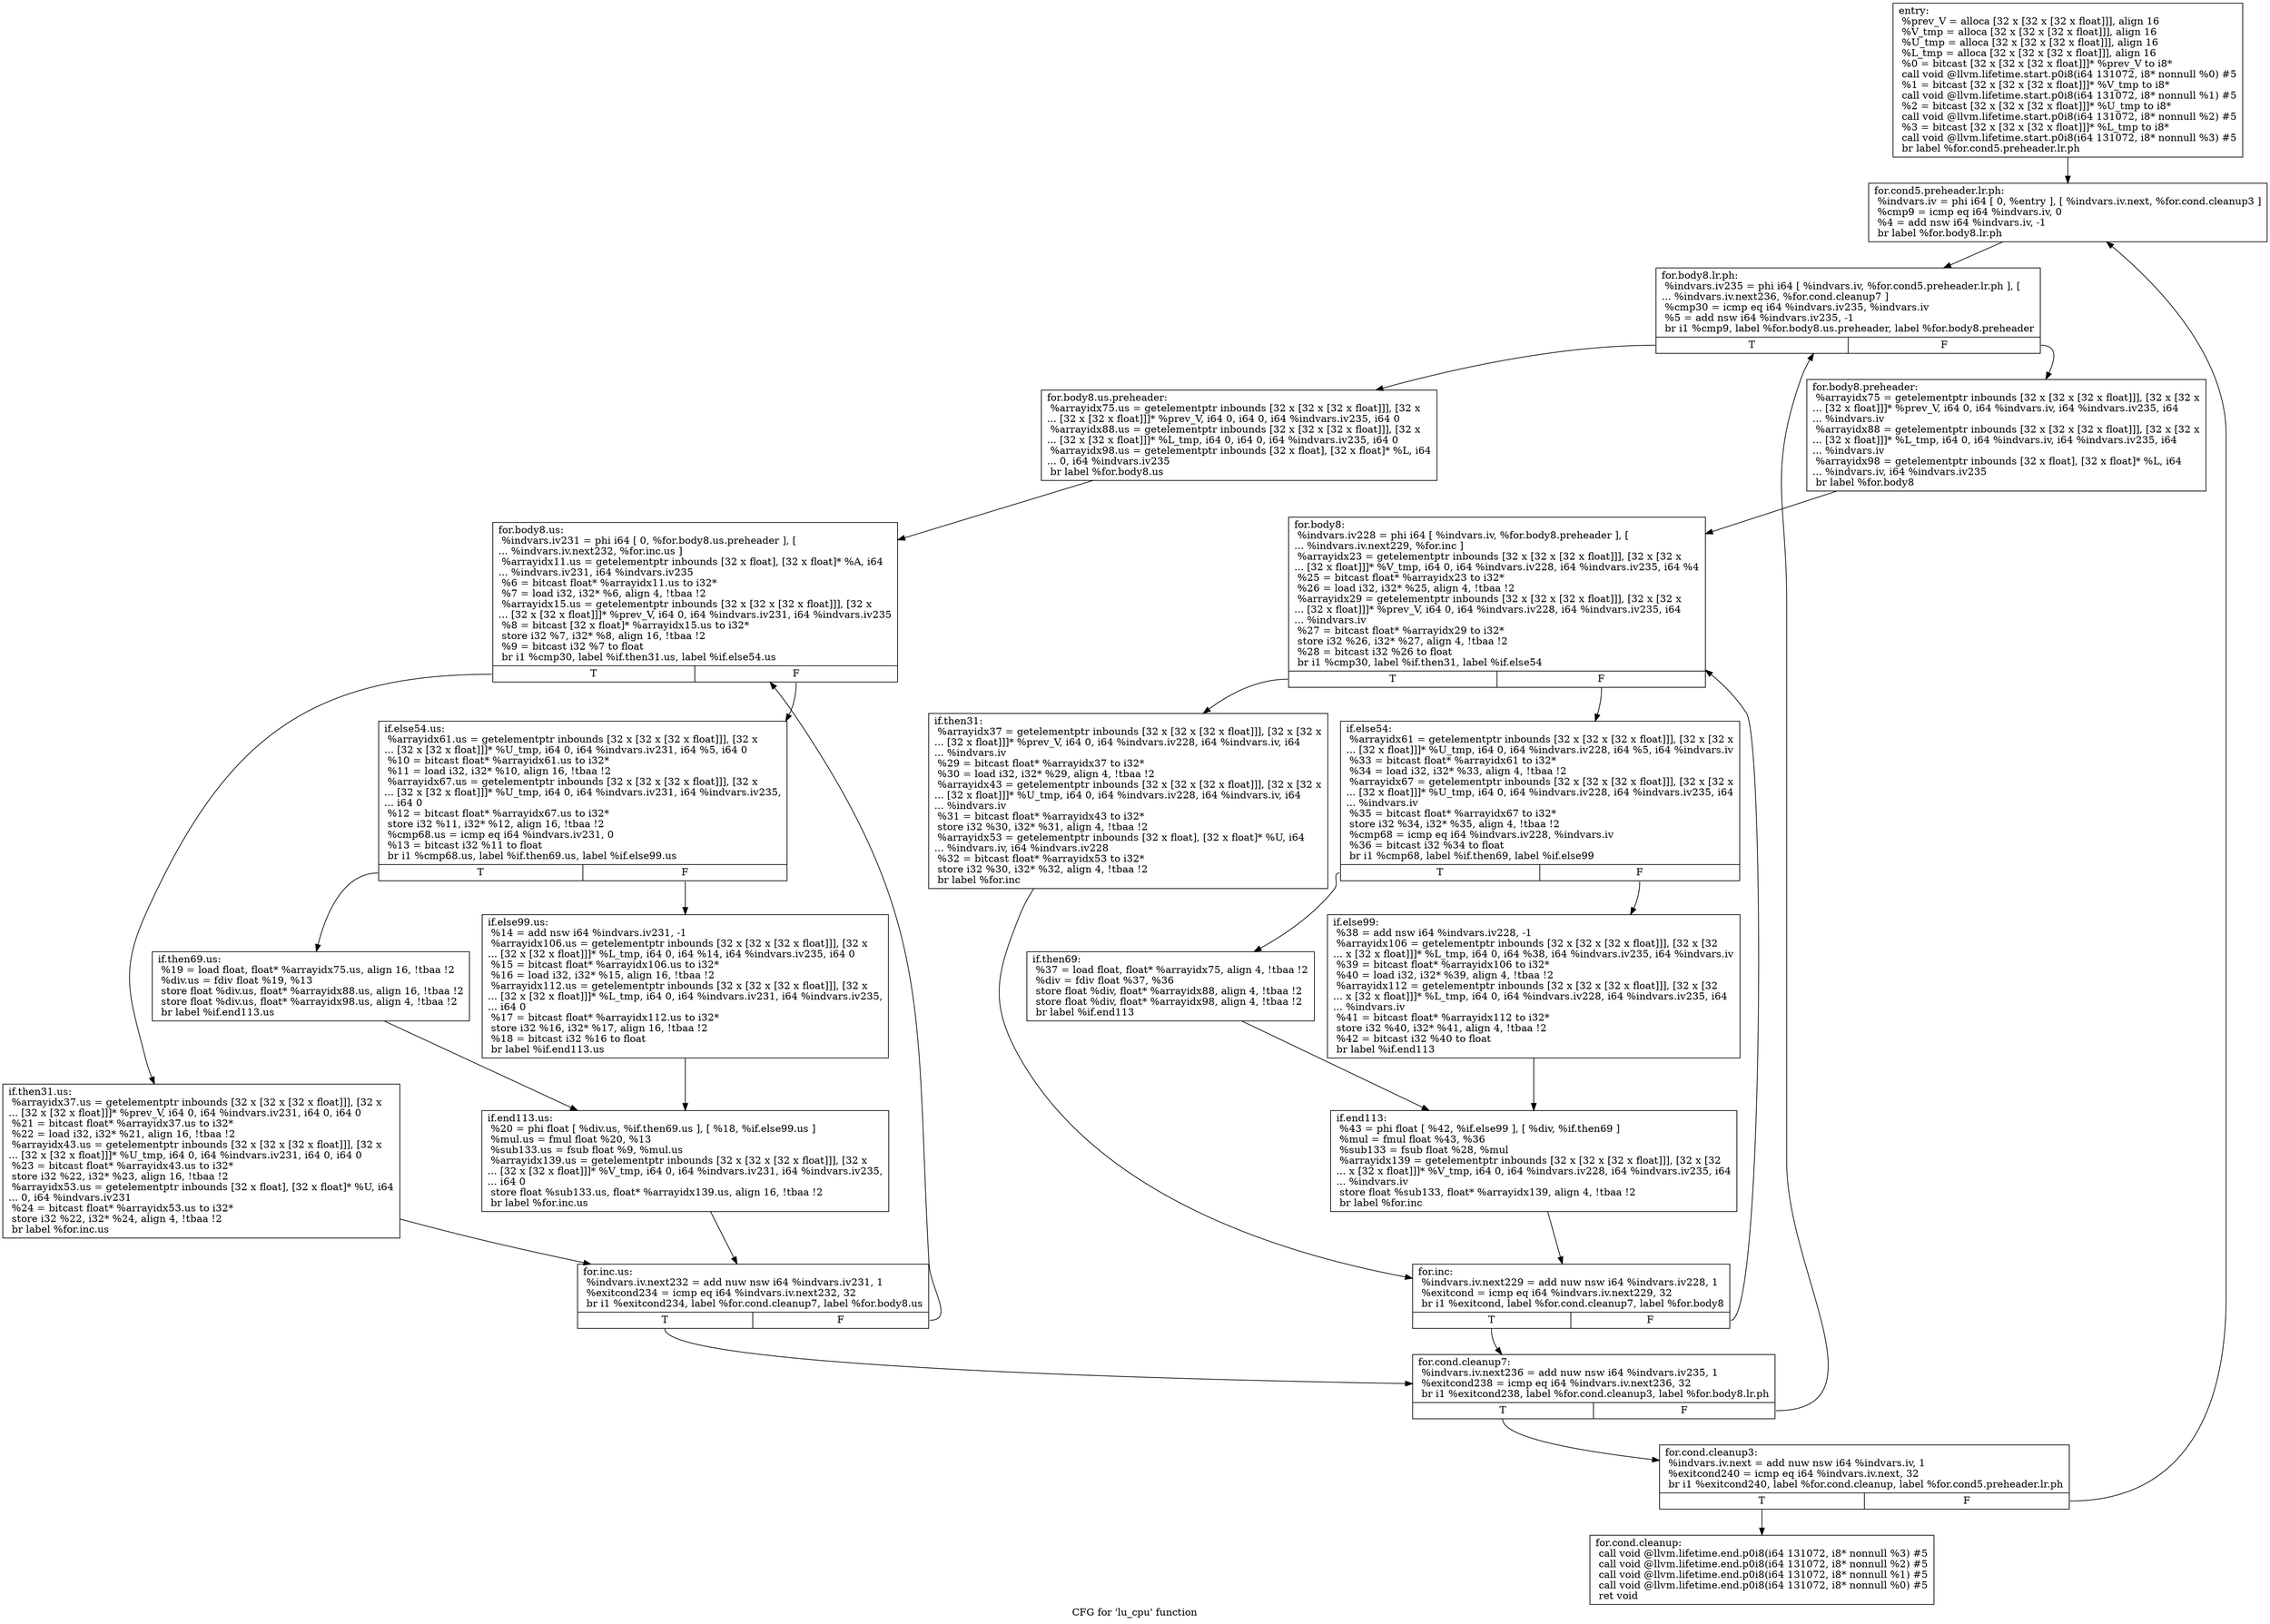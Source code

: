 digraph "CFG for 'lu_cpu' function" {
	label="CFG for 'lu_cpu' function";

	Node0x62c090889de0 [shape=record,label="{entry:\l  %prev_V = alloca [32 x [32 x [32 x float]]], align 16\l  %V_tmp = alloca [32 x [32 x [32 x float]]], align 16\l  %U_tmp = alloca [32 x [32 x [32 x float]]], align 16\l  %L_tmp = alloca [32 x [32 x [32 x float]]], align 16\l  %0 = bitcast [32 x [32 x [32 x float]]]* %prev_V to i8*\l  call void @llvm.lifetime.start.p0i8(i64 131072, i8* nonnull %0) #5\l  %1 = bitcast [32 x [32 x [32 x float]]]* %V_tmp to i8*\l  call void @llvm.lifetime.start.p0i8(i64 131072, i8* nonnull %1) #5\l  %2 = bitcast [32 x [32 x [32 x float]]]* %U_tmp to i8*\l  call void @llvm.lifetime.start.p0i8(i64 131072, i8* nonnull %2) #5\l  %3 = bitcast [32 x [32 x [32 x float]]]* %L_tmp to i8*\l  call void @llvm.lifetime.start.p0i8(i64 131072, i8* nonnull %3) #5\l  br label %for.cond5.preheader.lr.ph\l}"];
	Node0x62c090889de0 -> Node0x62c090890260;
	Node0x62c090890260 [shape=record,label="{for.cond5.preheader.lr.ph:                        \l  %indvars.iv = phi i64 [ 0, %entry ], [ %indvars.iv.next, %for.cond.cleanup3 ]\l  %cmp9 = icmp eq i64 %indvars.iv, 0\l  %4 = add nsw i64 %indvars.iv, -1\l  br label %for.body8.lr.ph\l}"];
	Node0x62c090890260 -> Node0x62c090890300;
	Node0x62c0908902b0 [shape=record,label="{for.cond.cleanup:                                 \l  call void @llvm.lifetime.end.p0i8(i64 131072, i8* nonnull %3) #5\l  call void @llvm.lifetime.end.p0i8(i64 131072, i8* nonnull %2) #5\l  call void @llvm.lifetime.end.p0i8(i64 131072, i8* nonnull %1) #5\l  call void @llvm.lifetime.end.p0i8(i64 131072, i8* nonnull %0) #5\l  ret void\l}"];
	Node0x62c090890300 [shape=record,label="{for.body8.lr.ph:                                  \l  %indvars.iv235 = phi i64 [ %indvars.iv, %for.cond5.preheader.lr.ph ], [\l... %indvars.iv.next236, %for.cond.cleanup7 ]\l  %cmp30 = icmp eq i64 %indvars.iv235, %indvars.iv\l  %5 = add nsw i64 %indvars.iv235, -1\l  br i1 %cmp9, label %for.body8.us.preheader, label %for.body8.preheader\l|{<s0>T|<s1>F}}"];
	Node0x62c090890300:s0 -> Node0x62c0908903a0;
	Node0x62c090890300:s1 -> Node0x62c090890350;
	Node0x62c090890350 [shape=record,label="{for.body8.preheader:                              \l  %arrayidx75 = getelementptr inbounds [32 x [32 x [32 x float]]], [32 x [32 x\l... [32 x float]]]* %prev_V, i64 0, i64 %indvars.iv, i64 %indvars.iv235, i64\l... %indvars.iv\l  %arrayidx88 = getelementptr inbounds [32 x [32 x [32 x float]]], [32 x [32 x\l... [32 x float]]]* %L_tmp, i64 0, i64 %indvars.iv, i64 %indvars.iv235, i64\l... %indvars.iv\l  %arrayidx98 = getelementptr inbounds [32 x float], [32 x float]* %L, i64\l... %indvars.iv, i64 %indvars.iv235\l  br label %for.body8\l}"];
	Node0x62c090890350 -> Node0x62c0908906c0;
	Node0x62c0908903a0 [shape=record,label="{for.body8.us.preheader:                           \l  %arrayidx75.us = getelementptr inbounds [32 x [32 x [32 x float]]], [32 x\l... [32 x [32 x float]]]* %prev_V, i64 0, i64 0, i64 %indvars.iv235, i64 0\l  %arrayidx88.us = getelementptr inbounds [32 x [32 x [32 x float]]], [32 x\l... [32 x [32 x float]]]* %L_tmp, i64 0, i64 0, i64 %indvars.iv235, i64 0\l  %arrayidx98.us = getelementptr inbounds [32 x float], [32 x float]* %L, i64\l... 0, i64 %indvars.iv235\l  br label %for.body8.us\l}"];
	Node0x62c0908903a0 -> Node0x62c0908903f0;
	Node0x62c0908903f0 [shape=record,label="{for.body8.us:                                     \l  %indvars.iv231 = phi i64 [ 0, %for.body8.us.preheader ], [\l... %indvars.iv.next232, %for.inc.us ]\l  %arrayidx11.us = getelementptr inbounds [32 x float], [32 x float]* %A, i64\l... %indvars.iv231, i64 %indvars.iv235\l  %6 = bitcast float* %arrayidx11.us to i32*\l  %7 = load i32, i32* %6, align 4, !tbaa !2\l  %arrayidx15.us = getelementptr inbounds [32 x [32 x [32 x float]]], [32 x\l... [32 x [32 x float]]]* %prev_V, i64 0, i64 %indvars.iv231, i64 %indvars.iv235\l  %8 = bitcast [32 x float]* %arrayidx15.us to i32*\l  store i32 %7, i32* %8, align 16, !tbaa !2\l  %9 = bitcast i32 %7 to float\l  br i1 %cmp30, label %if.then31.us, label %if.else54.us\l|{<s0>T|<s1>F}}"];
	Node0x62c0908903f0:s0 -> Node0x62c090890580;
	Node0x62c0908903f0:s1 -> Node0x62c090890440;
	Node0x62c090890440 [shape=record,label="{if.else54.us:                                     \l  %arrayidx61.us = getelementptr inbounds [32 x [32 x [32 x float]]], [32 x\l... [32 x [32 x float]]]* %U_tmp, i64 0, i64 %indvars.iv231, i64 %5, i64 0\l  %10 = bitcast float* %arrayidx61.us to i32*\l  %11 = load i32, i32* %10, align 16, !tbaa !2\l  %arrayidx67.us = getelementptr inbounds [32 x [32 x [32 x float]]], [32 x\l... [32 x [32 x float]]]* %U_tmp, i64 0, i64 %indvars.iv231, i64 %indvars.iv235,\l... i64 0\l  %12 = bitcast float* %arrayidx67.us to i32*\l  store i32 %11, i32* %12, align 16, !tbaa !2\l  %cmp68.us = icmp eq i64 %indvars.iv231, 0\l  %13 = bitcast i32 %11 to float\l  br i1 %cmp68.us, label %if.then69.us, label %if.else99.us\l|{<s0>T|<s1>F}}"];
	Node0x62c090890440:s0 -> Node0x62c0908904e0;
	Node0x62c090890440:s1 -> Node0x62c090890490;
	Node0x62c090890490 [shape=record,label="{if.else99.us:                                     \l  %14 = add nsw i64 %indvars.iv231, -1\l  %arrayidx106.us = getelementptr inbounds [32 x [32 x [32 x float]]], [32 x\l... [32 x [32 x float]]]* %L_tmp, i64 0, i64 %14, i64 %indvars.iv235, i64 0\l  %15 = bitcast float* %arrayidx106.us to i32*\l  %16 = load i32, i32* %15, align 16, !tbaa !2\l  %arrayidx112.us = getelementptr inbounds [32 x [32 x [32 x float]]], [32 x\l... [32 x [32 x float]]]* %L_tmp, i64 0, i64 %indvars.iv231, i64 %indvars.iv235,\l... i64 0\l  %17 = bitcast float* %arrayidx112.us to i32*\l  store i32 %16, i32* %17, align 16, !tbaa !2\l  %18 = bitcast i32 %16 to float\l  br label %if.end113.us\l}"];
	Node0x62c090890490 -> Node0x62c090890530;
	Node0x62c0908904e0 [shape=record,label="{if.then69.us:                                     \l  %19 = load float, float* %arrayidx75.us, align 16, !tbaa !2\l  %div.us = fdiv float %19, %13\l  store float %div.us, float* %arrayidx88.us, align 16, !tbaa !2\l  store float %div.us, float* %arrayidx98.us, align 4, !tbaa !2\l  br label %if.end113.us\l}"];
	Node0x62c0908904e0 -> Node0x62c090890530;
	Node0x62c090890530 [shape=record,label="{if.end113.us:                                     \l  %20 = phi float [ %div.us, %if.then69.us ], [ %18, %if.else99.us ]\l  %mul.us = fmul float %20, %13\l  %sub133.us = fsub float %9, %mul.us\l  %arrayidx139.us = getelementptr inbounds [32 x [32 x [32 x float]]], [32 x\l... [32 x [32 x float]]]* %V_tmp, i64 0, i64 %indvars.iv231, i64 %indvars.iv235,\l... i64 0\l  store float %sub133.us, float* %arrayidx139.us, align 16, !tbaa !2\l  br label %for.inc.us\l}"];
	Node0x62c090890530 -> Node0x62c0908905d0;
	Node0x62c090890580 [shape=record,label="{if.then31.us:                                     \l  %arrayidx37.us = getelementptr inbounds [32 x [32 x [32 x float]]], [32 x\l... [32 x [32 x float]]]* %prev_V, i64 0, i64 %indvars.iv231, i64 0, i64 0\l  %21 = bitcast float* %arrayidx37.us to i32*\l  %22 = load i32, i32* %21, align 16, !tbaa !2\l  %arrayidx43.us = getelementptr inbounds [32 x [32 x [32 x float]]], [32 x\l... [32 x [32 x float]]]* %U_tmp, i64 0, i64 %indvars.iv231, i64 0, i64 0\l  %23 = bitcast float* %arrayidx43.us to i32*\l  store i32 %22, i32* %23, align 16, !tbaa !2\l  %arrayidx53.us = getelementptr inbounds [32 x float], [32 x float]* %U, i64\l... 0, i64 %indvars.iv231\l  %24 = bitcast float* %arrayidx53.us to i32*\l  store i32 %22, i32* %24, align 4, !tbaa !2\l  br label %for.inc.us\l}"];
	Node0x62c090890580 -> Node0x62c0908905d0;
	Node0x62c0908905d0 [shape=record,label="{for.inc.us:                                       \l  %indvars.iv.next232 = add nuw nsw i64 %indvars.iv231, 1\l  %exitcond234 = icmp eq i64 %indvars.iv.next232, 32\l  br i1 %exitcond234, label %for.cond.cleanup7, label %for.body8.us\l|{<s0>T|<s1>F}}"];
	Node0x62c0908905d0:s0 -> Node0x62c090890670;
	Node0x62c0908905d0:s1 -> Node0x62c0908903f0;
	Node0x62c090890620 [shape=record,label="{for.cond.cleanup3:                                \l  %indvars.iv.next = add nuw nsw i64 %indvars.iv, 1\l  %exitcond240 = icmp eq i64 %indvars.iv.next, 32\l  br i1 %exitcond240, label %for.cond.cleanup, label %for.cond5.preheader.lr.ph\l|{<s0>T|<s1>F}}"];
	Node0x62c090890620:s0 -> Node0x62c0908902b0;
	Node0x62c090890620:s1 -> Node0x62c090890260;
	Node0x62c090890670 [shape=record,label="{for.cond.cleanup7:                                \l  %indvars.iv.next236 = add nuw nsw i64 %indvars.iv235, 1\l  %exitcond238 = icmp eq i64 %indvars.iv.next236, 32\l  br i1 %exitcond238, label %for.cond.cleanup3, label %for.body8.lr.ph\l|{<s0>T|<s1>F}}"];
	Node0x62c090890670:s0 -> Node0x62c090890620;
	Node0x62c090890670:s1 -> Node0x62c090890300;
	Node0x62c0908906c0 [shape=record,label="{for.body8:                                        \l  %indvars.iv228 = phi i64 [ %indvars.iv, %for.body8.preheader ], [\l... %indvars.iv.next229, %for.inc ]\l  %arrayidx23 = getelementptr inbounds [32 x [32 x [32 x float]]], [32 x [32 x\l... [32 x float]]]* %V_tmp, i64 0, i64 %indvars.iv228, i64 %indvars.iv235, i64 %4\l  %25 = bitcast float* %arrayidx23 to i32*\l  %26 = load i32, i32* %25, align 4, !tbaa !2\l  %arrayidx29 = getelementptr inbounds [32 x [32 x [32 x float]]], [32 x [32 x\l... [32 x float]]]* %prev_V, i64 0, i64 %indvars.iv228, i64 %indvars.iv235, i64\l... %indvars.iv\l  %27 = bitcast float* %arrayidx29 to i32*\l  store i32 %26, i32* %27, align 4, !tbaa !2\l  %28 = bitcast i32 %26 to float\l  br i1 %cmp30, label %if.then31, label %if.else54\l|{<s0>T|<s1>F}}"];
	Node0x62c0908906c0:s0 -> Node0x62c090890710;
	Node0x62c0908906c0:s1 -> Node0x62c090890760;
	Node0x62c090890710 [shape=record,label="{if.then31:                                        \l  %arrayidx37 = getelementptr inbounds [32 x [32 x [32 x float]]], [32 x [32 x\l... [32 x float]]]* %prev_V, i64 0, i64 %indvars.iv228, i64 %indvars.iv, i64\l... %indvars.iv\l  %29 = bitcast float* %arrayidx37 to i32*\l  %30 = load i32, i32* %29, align 4, !tbaa !2\l  %arrayidx43 = getelementptr inbounds [32 x [32 x [32 x float]]], [32 x [32 x\l... [32 x float]]]* %U_tmp, i64 0, i64 %indvars.iv228, i64 %indvars.iv, i64\l... %indvars.iv\l  %31 = bitcast float* %arrayidx43 to i32*\l  store i32 %30, i32* %31, align 4, !tbaa !2\l  %arrayidx53 = getelementptr inbounds [32 x float], [32 x float]* %U, i64\l... %indvars.iv, i64 %indvars.iv228\l  %32 = bitcast float* %arrayidx53 to i32*\l  store i32 %30, i32* %32, align 4, !tbaa !2\l  br label %for.inc\l}"];
	Node0x62c090890710 -> Node0x62c0908908a0;
	Node0x62c090890760 [shape=record,label="{if.else54:                                        \l  %arrayidx61 = getelementptr inbounds [32 x [32 x [32 x float]]], [32 x [32 x\l... [32 x float]]]* %U_tmp, i64 0, i64 %indvars.iv228, i64 %5, i64 %indvars.iv\l  %33 = bitcast float* %arrayidx61 to i32*\l  %34 = load i32, i32* %33, align 4, !tbaa !2\l  %arrayidx67 = getelementptr inbounds [32 x [32 x [32 x float]]], [32 x [32 x\l... [32 x float]]]* %U_tmp, i64 0, i64 %indvars.iv228, i64 %indvars.iv235, i64\l... %indvars.iv\l  %35 = bitcast float* %arrayidx67 to i32*\l  store i32 %34, i32* %35, align 4, !tbaa !2\l  %cmp68 = icmp eq i64 %indvars.iv228, %indvars.iv\l  %36 = bitcast i32 %34 to float\l  br i1 %cmp68, label %if.then69, label %if.else99\l|{<s0>T|<s1>F}}"];
	Node0x62c090890760:s0 -> Node0x62c0908907b0;
	Node0x62c090890760:s1 -> Node0x62c090890800;
	Node0x62c0908907b0 [shape=record,label="{if.then69:                                        \l  %37 = load float, float* %arrayidx75, align 4, !tbaa !2\l  %div = fdiv float %37, %36\l  store float %div, float* %arrayidx88, align 4, !tbaa !2\l  store float %div, float* %arrayidx98, align 4, !tbaa !2\l  br label %if.end113\l}"];
	Node0x62c0908907b0 -> Node0x62c090890850;
	Node0x62c090890800 [shape=record,label="{if.else99:                                        \l  %38 = add nsw i64 %indvars.iv228, -1\l  %arrayidx106 = getelementptr inbounds [32 x [32 x [32 x float]]], [32 x [32\l... x [32 x float]]]* %L_tmp, i64 0, i64 %38, i64 %indvars.iv235, i64 %indvars.iv\l  %39 = bitcast float* %arrayidx106 to i32*\l  %40 = load i32, i32* %39, align 4, !tbaa !2\l  %arrayidx112 = getelementptr inbounds [32 x [32 x [32 x float]]], [32 x [32\l... x [32 x float]]]* %L_tmp, i64 0, i64 %indvars.iv228, i64 %indvars.iv235, i64\l... %indvars.iv\l  %41 = bitcast float* %arrayidx112 to i32*\l  store i32 %40, i32* %41, align 4, !tbaa !2\l  %42 = bitcast i32 %40 to float\l  br label %if.end113\l}"];
	Node0x62c090890800 -> Node0x62c090890850;
	Node0x62c090890850 [shape=record,label="{if.end113:                                        \l  %43 = phi float [ %42, %if.else99 ], [ %div, %if.then69 ]\l  %mul = fmul float %43, %36\l  %sub133 = fsub float %28, %mul\l  %arrayidx139 = getelementptr inbounds [32 x [32 x [32 x float]]], [32 x [32\l... x [32 x float]]]* %V_tmp, i64 0, i64 %indvars.iv228, i64 %indvars.iv235, i64\l... %indvars.iv\l  store float %sub133, float* %arrayidx139, align 4, !tbaa !2\l  br label %for.inc\l}"];
	Node0x62c090890850 -> Node0x62c0908908a0;
	Node0x62c0908908a0 [shape=record,label="{for.inc:                                          \l  %indvars.iv.next229 = add nuw nsw i64 %indvars.iv228, 1\l  %exitcond = icmp eq i64 %indvars.iv.next229, 32\l  br i1 %exitcond, label %for.cond.cleanup7, label %for.body8\l|{<s0>T|<s1>F}}"];
	Node0x62c0908908a0:s0 -> Node0x62c090890670;
	Node0x62c0908908a0:s1 -> Node0x62c0908906c0;
}

